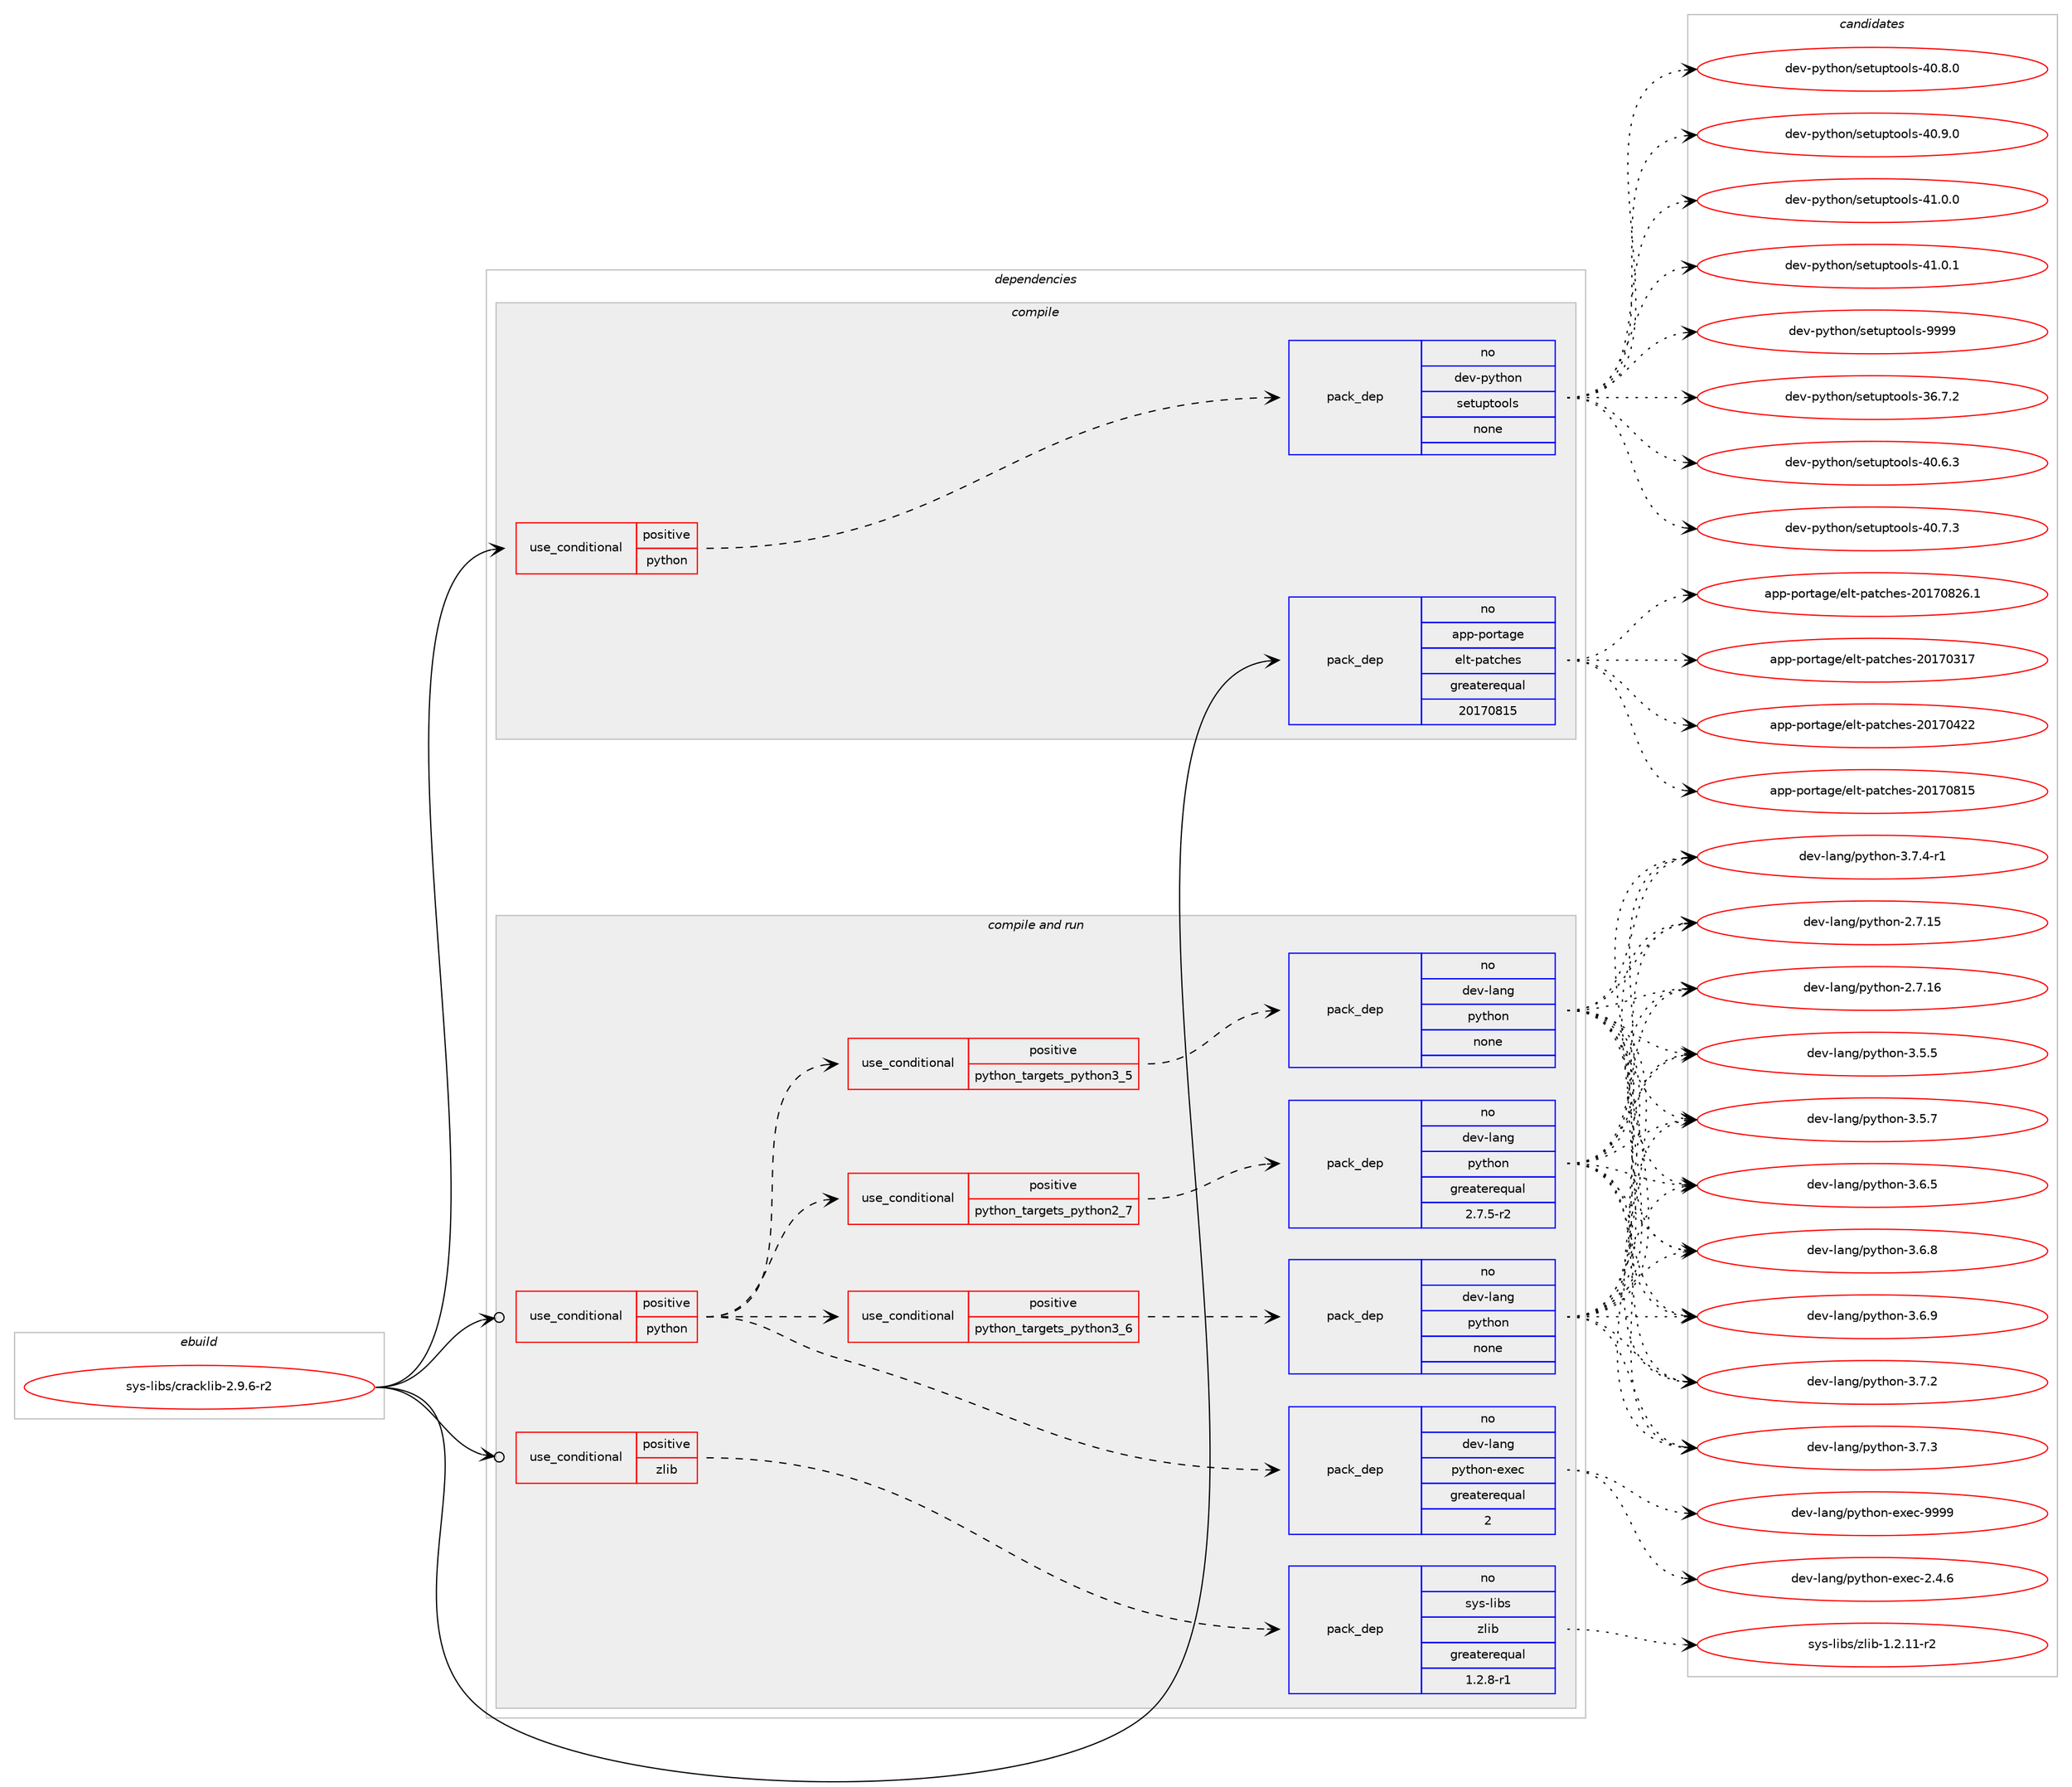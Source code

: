 digraph prolog {

# *************
# Graph options
# *************

newrank=true;
concentrate=true;
compound=true;
graph [rankdir=LR,fontname=Helvetica,fontsize=10,ranksep=1.5];#, ranksep=2.5, nodesep=0.2];
edge  [arrowhead=vee];
node  [fontname=Helvetica,fontsize=10];

# **********
# The ebuild
# **********

subgraph cluster_leftcol {
color=gray;
rank=same;
label=<<i>ebuild</i>>;
id [label="sys-libs/cracklib-2.9.6-r2", color=red, width=4, href="../sys-libs/cracklib-2.9.6-r2.svg"];
}

# ****************
# The dependencies
# ****************

subgraph cluster_midcol {
color=gray;
label=<<i>dependencies</i>>;
subgraph cluster_compile {
fillcolor="#eeeeee";
style=filled;
label=<<i>compile</i>>;
subgraph cond366 {
dependency1593 [label=<<TABLE BORDER="0" CELLBORDER="1" CELLSPACING="0" CELLPADDING="4"><TR><TD ROWSPAN="3" CELLPADDING="10">use_conditional</TD></TR><TR><TD>positive</TD></TR><TR><TD>python</TD></TR></TABLE>>, shape=none, color=red];
subgraph pack1206 {
dependency1594 [label=<<TABLE BORDER="0" CELLBORDER="1" CELLSPACING="0" CELLPADDING="4" WIDTH="220"><TR><TD ROWSPAN="6" CELLPADDING="30">pack_dep</TD></TR><TR><TD WIDTH="110">no</TD></TR><TR><TD>dev-python</TD></TR><TR><TD>setuptools</TD></TR><TR><TD>none</TD></TR><TR><TD></TD></TR></TABLE>>, shape=none, color=blue];
}
dependency1593:e -> dependency1594:w [weight=20,style="dashed",arrowhead="vee"];
}
id:e -> dependency1593:w [weight=20,style="solid",arrowhead="vee"];
subgraph pack1207 {
dependency1595 [label=<<TABLE BORDER="0" CELLBORDER="1" CELLSPACING="0" CELLPADDING="4" WIDTH="220"><TR><TD ROWSPAN="6" CELLPADDING="30">pack_dep</TD></TR><TR><TD WIDTH="110">no</TD></TR><TR><TD>app-portage</TD></TR><TR><TD>elt-patches</TD></TR><TR><TD>greaterequal</TD></TR><TR><TD>20170815</TD></TR></TABLE>>, shape=none, color=blue];
}
id:e -> dependency1595:w [weight=20,style="solid",arrowhead="vee"];
}
subgraph cluster_compileandrun {
fillcolor="#eeeeee";
style=filled;
label=<<i>compile and run</i>>;
subgraph cond367 {
dependency1596 [label=<<TABLE BORDER="0" CELLBORDER="1" CELLSPACING="0" CELLPADDING="4"><TR><TD ROWSPAN="3" CELLPADDING="10">use_conditional</TD></TR><TR><TD>positive</TD></TR><TR><TD>python</TD></TR></TABLE>>, shape=none, color=red];
subgraph cond368 {
dependency1597 [label=<<TABLE BORDER="0" CELLBORDER="1" CELLSPACING="0" CELLPADDING="4"><TR><TD ROWSPAN="3" CELLPADDING="10">use_conditional</TD></TR><TR><TD>positive</TD></TR><TR><TD>python_targets_python2_7</TD></TR></TABLE>>, shape=none, color=red];
subgraph pack1208 {
dependency1598 [label=<<TABLE BORDER="0" CELLBORDER="1" CELLSPACING="0" CELLPADDING="4" WIDTH="220"><TR><TD ROWSPAN="6" CELLPADDING="30">pack_dep</TD></TR><TR><TD WIDTH="110">no</TD></TR><TR><TD>dev-lang</TD></TR><TR><TD>python</TD></TR><TR><TD>greaterequal</TD></TR><TR><TD>2.7.5-r2</TD></TR></TABLE>>, shape=none, color=blue];
}
dependency1597:e -> dependency1598:w [weight=20,style="dashed",arrowhead="vee"];
}
dependency1596:e -> dependency1597:w [weight=20,style="dashed",arrowhead="vee"];
subgraph cond369 {
dependency1599 [label=<<TABLE BORDER="0" CELLBORDER="1" CELLSPACING="0" CELLPADDING="4"><TR><TD ROWSPAN="3" CELLPADDING="10">use_conditional</TD></TR><TR><TD>positive</TD></TR><TR><TD>python_targets_python3_5</TD></TR></TABLE>>, shape=none, color=red];
subgraph pack1209 {
dependency1600 [label=<<TABLE BORDER="0" CELLBORDER="1" CELLSPACING="0" CELLPADDING="4" WIDTH="220"><TR><TD ROWSPAN="6" CELLPADDING="30">pack_dep</TD></TR><TR><TD WIDTH="110">no</TD></TR><TR><TD>dev-lang</TD></TR><TR><TD>python</TD></TR><TR><TD>none</TD></TR><TR><TD></TD></TR></TABLE>>, shape=none, color=blue];
}
dependency1599:e -> dependency1600:w [weight=20,style="dashed",arrowhead="vee"];
}
dependency1596:e -> dependency1599:w [weight=20,style="dashed",arrowhead="vee"];
subgraph cond370 {
dependency1601 [label=<<TABLE BORDER="0" CELLBORDER="1" CELLSPACING="0" CELLPADDING="4"><TR><TD ROWSPAN="3" CELLPADDING="10">use_conditional</TD></TR><TR><TD>positive</TD></TR><TR><TD>python_targets_python3_6</TD></TR></TABLE>>, shape=none, color=red];
subgraph pack1210 {
dependency1602 [label=<<TABLE BORDER="0" CELLBORDER="1" CELLSPACING="0" CELLPADDING="4" WIDTH="220"><TR><TD ROWSPAN="6" CELLPADDING="30">pack_dep</TD></TR><TR><TD WIDTH="110">no</TD></TR><TR><TD>dev-lang</TD></TR><TR><TD>python</TD></TR><TR><TD>none</TD></TR><TR><TD></TD></TR></TABLE>>, shape=none, color=blue];
}
dependency1601:e -> dependency1602:w [weight=20,style="dashed",arrowhead="vee"];
}
dependency1596:e -> dependency1601:w [weight=20,style="dashed",arrowhead="vee"];
subgraph pack1211 {
dependency1603 [label=<<TABLE BORDER="0" CELLBORDER="1" CELLSPACING="0" CELLPADDING="4" WIDTH="220"><TR><TD ROWSPAN="6" CELLPADDING="30">pack_dep</TD></TR><TR><TD WIDTH="110">no</TD></TR><TR><TD>dev-lang</TD></TR><TR><TD>python-exec</TD></TR><TR><TD>greaterequal</TD></TR><TR><TD>2</TD></TR></TABLE>>, shape=none, color=blue];
}
dependency1596:e -> dependency1603:w [weight=20,style="dashed",arrowhead="vee"];
}
id:e -> dependency1596:w [weight=20,style="solid",arrowhead="odotvee"];
subgraph cond371 {
dependency1604 [label=<<TABLE BORDER="0" CELLBORDER="1" CELLSPACING="0" CELLPADDING="4"><TR><TD ROWSPAN="3" CELLPADDING="10">use_conditional</TD></TR><TR><TD>positive</TD></TR><TR><TD>zlib</TD></TR></TABLE>>, shape=none, color=red];
subgraph pack1212 {
dependency1605 [label=<<TABLE BORDER="0" CELLBORDER="1" CELLSPACING="0" CELLPADDING="4" WIDTH="220"><TR><TD ROWSPAN="6" CELLPADDING="30">pack_dep</TD></TR><TR><TD WIDTH="110">no</TD></TR><TR><TD>sys-libs</TD></TR><TR><TD>zlib</TD></TR><TR><TD>greaterequal</TD></TR><TR><TD>1.2.8-r1</TD></TR></TABLE>>, shape=none, color=blue];
}
dependency1604:e -> dependency1605:w [weight=20,style="dashed",arrowhead="vee"];
}
id:e -> dependency1604:w [weight=20,style="solid",arrowhead="odotvee"];
}
subgraph cluster_run {
fillcolor="#eeeeee";
style=filled;
label=<<i>run</i>>;
}
}

# **************
# The candidates
# **************

subgraph cluster_choices {
rank=same;
color=gray;
label=<<i>candidates</i>>;

subgraph choice1206 {
color=black;
nodesep=1;
choice100101118451121211161041111104711510111611711211611111110811545515446554650 [label="dev-python/setuptools-36.7.2", color=red, width=4,href="../dev-python/setuptools-36.7.2.svg"];
choice100101118451121211161041111104711510111611711211611111110811545524846544651 [label="dev-python/setuptools-40.6.3", color=red, width=4,href="../dev-python/setuptools-40.6.3.svg"];
choice100101118451121211161041111104711510111611711211611111110811545524846554651 [label="dev-python/setuptools-40.7.3", color=red, width=4,href="../dev-python/setuptools-40.7.3.svg"];
choice100101118451121211161041111104711510111611711211611111110811545524846564648 [label="dev-python/setuptools-40.8.0", color=red, width=4,href="../dev-python/setuptools-40.8.0.svg"];
choice100101118451121211161041111104711510111611711211611111110811545524846574648 [label="dev-python/setuptools-40.9.0", color=red, width=4,href="../dev-python/setuptools-40.9.0.svg"];
choice100101118451121211161041111104711510111611711211611111110811545524946484648 [label="dev-python/setuptools-41.0.0", color=red, width=4,href="../dev-python/setuptools-41.0.0.svg"];
choice100101118451121211161041111104711510111611711211611111110811545524946484649 [label="dev-python/setuptools-41.0.1", color=red, width=4,href="../dev-python/setuptools-41.0.1.svg"];
choice10010111845112121116104111110471151011161171121161111111081154557575757 [label="dev-python/setuptools-9999", color=red, width=4,href="../dev-python/setuptools-9999.svg"];
dependency1594:e -> choice100101118451121211161041111104711510111611711211611111110811545515446554650:w [style=dotted,weight="100"];
dependency1594:e -> choice100101118451121211161041111104711510111611711211611111110811545524846544651:w [style=dotted,weight="100"];
dependency1594:e -> choice100101118451121211161041111104711510111611711211611111110811545524846554651:w [style=dotted,weight="100"];
dependency1594:e -> choice100101118451121211161041111104711510111611711211611111110811545524846564648:w [style=dotted,weight="100"];
dependency1594:e -> choice100101118451121211161041111104711510111611711211611111110811545524846574648:w [style=dotted,weight="100"];
dependency1594:e -> choice100101118451121211161041111104711510111611711211611111110811545524946484648:w [style=dotted,weight="100"];
dependency1594:e -> choice100101118451121211161041111104711510111611711211611111110811545524946484649:w [style=dotted,weight="100"];
dependency1594:e -> choice10010111845112121116104111110471151011161171121161111111081154557575757:w [style=dotted,weight="100"];
}
subgraph choice1207 {
color=black;
nodesep=1;
choice97112112451121111141169710310147101108116451129711699104101115455048495548514955 [label="app-portage/elt-patches-20170317", color=red, width=4,href="../app-portage/elt-patches-20170317.svg"];
choice97112112451121111141169710310147101108116451129711699104101115455048495548525050 [label="app-portage/elt-patches-20170422", color=red, width=4,href="../app-portage/elt-patches-20170422.svg"];
choice97112112451121111141169710310147101108116451129711699104101115455048495548564953 [label="app-portage/elt-patches-20170815", color=red, width=4,href="../app-portage/elt-patches-20170815.svg"];
choice971121124511211111411697103101471011081164511297116991041011154550484955485650544649 [label="app-portage/elt-patches-20170826.1", color=red, width=4,href="../app-portage/elt-patches-20170826.1.svg"];
dependency1595:e -> choice97112112451121111141169710310147101108116451129711699104101115455048495548514955:w [style=dotted,weight="100"];
dependency1595:e -> choice97112112451121111141169710310147101108116451129711699104101115455048495548525050:w [style=dotted,weight="100"];
dependency1595:e -> choice97112112451121111141169710310147101108116451129711699104101115455048495548564953:w [style=dotted,weight="100"];
dependency1595:e -> choice971121124511211111411697103101471011081164511297116991041011154550484955485650544649:w [style=dotted,weight="100"];
}
subgraph choice1208 {
color=black;
nodesep=1;
choice10010111845108971101034711212111610411111045504655464953 [label="dev-lang/python-2.7.15", color=red, width=4,href="../dev-lang/python-2.7.15.svg"];
choice10010111845108971101034711212111610411111045504655464954 [label="dev-lang/python-2.7.16", color=red, width=4,href="../dev-lang/python-2.7.16.svg"];
choice100101118451089711010347112121116104111110455146534653 [label="dev-lang/python-3.5.5", color=red, width=4,href="../dev-lang/python-3.5.5.svg"];
choice100101118451089711010347112121116104111110455146534655 [label="dev-lang/python-3.5.7", color=red, width=4,href="../dev-lang/python-3.5.7.svg"];
choice100101118451089711010347112121116104111110455146544653 [label="dev-lang/python-3.6.5", color=red, width=4,href="../dev-lang/python-3.6.5.svg"];
choice100101118451089711010347112121116104111110455146544656 [label="dev-lang/python-3.6.8", color=red, width=4,href="../dev-lang/python-3.6.8.svg"];
choice100101118451089711010347112121116104111110455146544657 [label="dev-lang/python-3.6.9", color=red, width=4,href="../dev-lang/python-3.6.9.svg"];
choice100101118451089711010347112121116104111110455146554650 [label="dev-lang/python-3.7.2", color=red, width=4,href="../dev-lang/python-3.7.2.svg"];
choice100101118451089711010347112121116104111110455146554651 [label="dev-lang/python-3.7.3", color=red, width=4,href="../dev-lang/python-3.7.3.svg"];
choice1001011184510897110103471121211161041111104551465546524511449 [label="dev-lang/python-3.7.4-r1", color=red, width=4,href="../dev-lang/python-3.7.4-r1.svg"];
dependency1598:e -> choice10010111845108971101034711212111610411111045504655464953:w [style=dotted,weight="100"];
dependency1598:e -> choice10010111845108971101034711212111610411111045504655464954:w [style=dotted,weight="100"];
dependency1598:e -> choice100101118451089711010347112121116104111110455146534653:w [style=dotted,weight="100"];
dependency1598:e -> choice100101118451089711010347112121116104111110455146534655:w [style=dotted,weight="100"];
dependency1598:e -> choice100101118451089711010347112121116104111110455146544653:w [style=dotted,weight="100"];
dependency1598:e -> choice100101118451089711010347112121116104111110455146544656:w [style=dotted,weight="100"];
dependency1598:e -> choice100101118451089711010347112121116104111110455146544657:w [style=dotted,weight="100"];
dependency1598:e -> choice100101118451089711010347112121116104111110455146554650:w [style=dotted,weight="100"];
dependency1598:e -> choice100101118451089711010347112121116104111110455146554651:w [style=dotted,weight="100"];
dependency1598:e -> choice1001011184510897110103471121211161041111104551465546524511449:w [style=dotted,weight="100"];
}
subgraph choice1209 {
color=black;
nodesep=1;
choice10010111845108971101034711212111610411111045504655464953 [label="dev-lang/python-2.7.15", color=red, width=4,href="../dev-lang/python-2.7.15.svg"];
choice10010111845108971101034711212111610411111045504655464954 [label="dev-lang/python-2.7.16", color=red, width=4,href="../dev-lang/python-2.7.16.svg"];
choice100101118451089711010347112121116104111110455146534653 [label="dev-lang/python-3.5.5", color=red, width=4,href="../dev-lang/python-3.5.5.svg"];
choice100101118451089711010347112121116104111110455146534655 [label="dev-lang/python-3.5.7", color=red, width=4,href="../dev-lang/python-3.5.7.svg"];
choice100101118451089711010347112121116104111110455146544653 [label="dev-lang/python-3.6.5", color=red, width=4,href="../dev-lang/python-3.6.5.svg"];
choice100101118451089711010347112121116104111110455146544656 [label="dev-lang/python-3.6.8", color=red, width=4,href="../dev-lang/python-3.6.8.svg"];
choice100101118451089711010347112121116104111110455146544657 [label="dev-lang/python-3.6.9", color=red, width=4,href="../dev-lang/python-3.6.9.svg"];
choice100101118451089711010347112121116104111110455146554650 [label="dev-lang/python-3.7.2", color=red, width=4,href="../dev-lang/python-3.7.2.svg"];
choice100101118451089711010347112121116104111110455146554651 [label="dev-lang/python-3.7.3", color=red, width=4,href="../dev-lang/python-3.7.3.svg"];
choice1001011184510897110103471121211161041111104551465546524511449 [label="dev-lang/python-3.7.4-r1", color=red, width=4,href="../dev-lang/python-3.7.4-r1.svg"];
dependency1600:e -> choice10010111845108971101034711212111610411111045504655464953:w [style=dotted,weight="100"];
dependency1600:e -> choice10010111845108971101034711212111610411111045504655464954:w [style=dotted,weight="100"];
dependency1600:e -> choice100101118451089711010347112121116104111110455146534653:w [style=dotted,weight="100"];
dependency1600:e -> choice100101118451089711010347112121116104111110455146534655:w [style=dotted,weight="100"];
dependency1600:e -> choice100101118451089711010347112121116104111110455146544653:w [style=dotted,weight="100"];
dependency1600:e -> choice100101118451089711010347112121116104111110455146544656:w [style=dotted,weight="100"];
dependency1600:e -> choice100101118451089711010347112121116104111110455146544657:w [style=dotted,weight="100"];
dependency1600:e -> choice100101118451089711010347112121116104111110455146554650:w [style=dotted,weight="100"];
dependency1600:e -> choice100101118451089711010347112121116104111110455146554651:w [style=dotted,weight="100"];
dependency1600:e -> choice1001011184510897110103471121211161041111104551465546524511449:w [style=dotted,weight="100"];
}
subgraph choice1210 {
color=black;
nodesep=1;
choice10010111845108971101034711212111610411111045504655464953 [label="dev-lang/python-2.7.15", color=red, width=4,href="../dev-lang/python-2.7.15.svg"];
choice10010111845108971101034711212111610411111045504655464954 [label="dev-lang/python-2.7.16", color=red, width=4,href="../dev-lang/python-2.7.16.svg"];
choice100101118451089711010347112121116104111110455146534653 [label="dev-lang/python-3.5.5", color=red, width=4,href="../dev-lang/python-3.5.5.svg"];
choice100101118451089711010347112121116104111110455146534655 [label="dev-lang/python-3.5.7", color=red, width=4,href="../dev-lang/python-3.5.7.svg"];
choice100101118451089711010347112121116104111110455146544653 [label="dev-lang/python-3.6.5", color=red, width=4,href="../dev-lang/python-3.6.5.svg"];
choice100101118451089711010347112121116104111110455146544656 [label="dev-lang/python-3.6.8", color=red, width=4,href="../dev-lang/python-3.6.8.svg"];
choice100101118451089711010347112121116104111110455146544657 [label="dev-lang/python-3.6.9", color=red, width=4,href="../dev-lang/python-3.6.9.svg"];
choice100101118451089711010347112121116104111110455146554650 [label="dev-lang/python-3.7.2", color=red, width=4,href="../dev-lang/python-3.7.2.svg"];
choice100101118451089711010347112121116104111110455146554651 [label="dev-lang/python-3.7.3", color=red, width=4,href="../dev-lang/python-3.7.3.svg"];
choice1001011184510897110103471121211161041111104551465546524511449 [label="dev-lang/python-3.7.4-r1", color=red, width=4,href="../dev-lang/python-3.7.4-r1.svg"];
dependency1602:e -> choice10010111845108971101034711212111610411111045504655464953:w [style=dotted,weight="100"];
dependency1602:e -> choice10010111845108971101034711212111610411111045504655464954:w [style=dotted,weight="100"];
dependency1602:e -> choice100101118451089711010347112121116104111110455146534653:w [style=dotted,weight="100"];
dependency1602:e -> choice100101118451089711010347112121116104111110455146534655:w [style=dotted,weight="100"];
dependency1602:e -> choice100101118451089711010347112121116104111110455146544653:w [style=dotted,weight="100"];
dependency1602:e -> choice100101118451089711010347112121116104111110455146544656:w [style=dotted,weight="100"];
dependency1602:e -> choice100101118451089711010347112121116104111110455146544657:w [style=dotted,weight="100"];
dependency1602:e -> choice100101118451089711010347112121116104111110455146554650:w [style=dotted,weight="100"];
dependency1602:e -> choice100101118451089711010347112121116104111110455146554651:w [style=dotted,weight="100"];
dependency1602:e -> choice1001011184510897110103471121211161041111104551465546524511449:w [style=dotted,weight="100"];
}
subgraph choice1211 {
color=black;
nodesep=1;
choice1001011184510897110103471121211161041111104510112010199455046524654 [label="dev-lang/python-exec-2.4.6", color=red, width=4,href="../dev-lang/python-exec-2.4.6.svg"];
choice10010111845108971101034711212111610411111045101120101994557575757 [label="dev-lang/python-exec-9999", color=red, width=4,href="../dev-lang/python-exec-9999.svg"];
dependency1603:e -> choice1001011184510897110103471121211161041111104510112010199455046524654:w [style=dotted,weight="100"];
dependency1603:e -> choice10010111845108971101034711212111610411111045101120101994557575757:w [style=dotted,weight="100"];
}
subgraph choice1212 {
color=black;
nodesep=1;
choice11512111545108105981154712210810598454946504649494511450 [label="sys-libs/zlib-1.2.11-r2", color=red, width=4,href="../sys-libs/zlib-1.2.11-r2.svg"];
dependency1605:e -> choice11512111545108105981154712210810598454946504649494511450:w [style=dotted,weight="100"];
}
}

}
